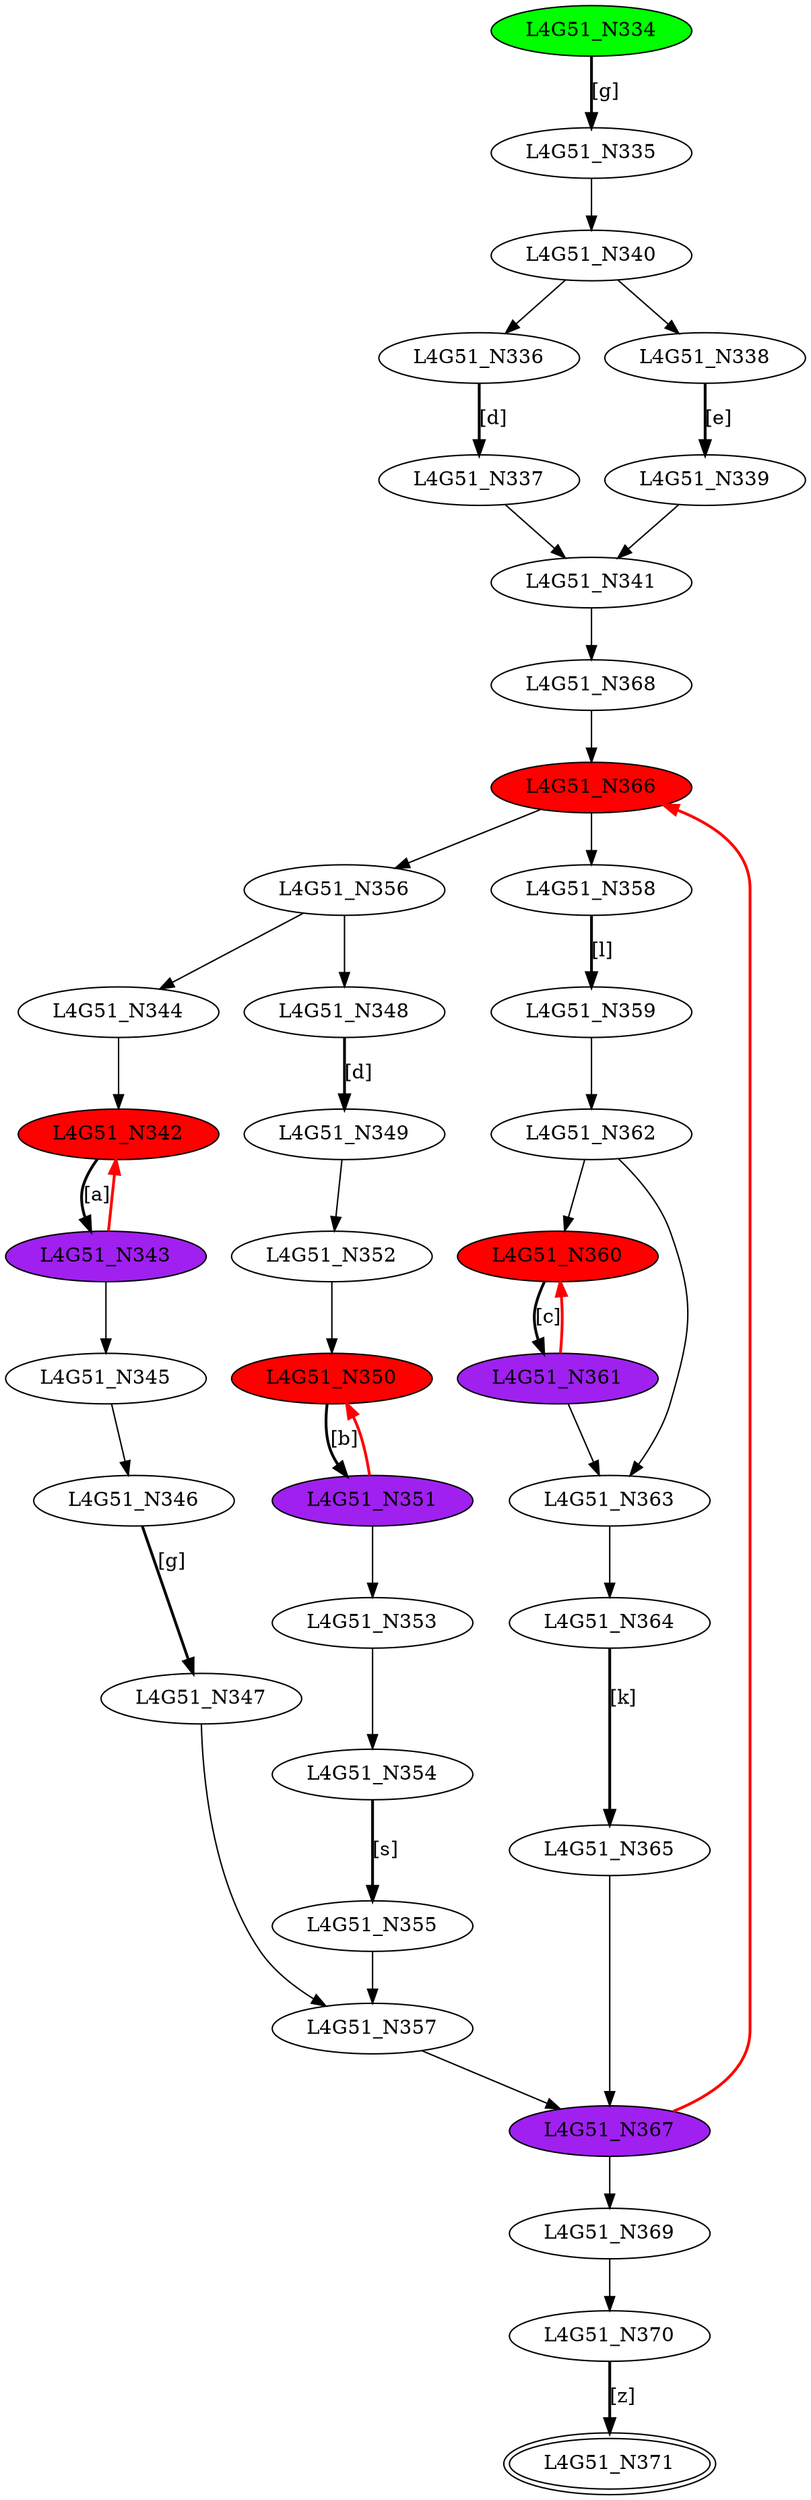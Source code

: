 digraph G51{
"L4G51_N334" [style=filled,fillcolor=green];
"L4G51_N335";
"L4G51_N336";
"L4G51_N337";
"L4G51_N338";
"L4G51_N339";
"L4G51_N340";
"L4G51_N341";
"L4G51_N342" [style=filled,fillcolor=red];
"L4G51_N343" [style=filled,fillcolor=purple];
"L4G51_N344";
"L4G51_N345";
"L4G51_N346";
"L4G51_N347";
"L4G51_N348";
"L4G51_N349";
"L4G51_N350" [style=filled,fillcolor=red];
"L4G51_N351" [style=filled,fillcolor=purple];
"L4G51_N352";
"L4G51_N353";
"L4G51_N354";
"L4G51_N355";
"L4G51_N356";
"L4G51_N357";
"L4G51_N358";
"L4G51_N359";
"L4G51_N360" [style=filled,fillcolor=red];
"L4G51_N361" [style=filled,fillcolor=purple];
"L4G51_N362";
"L4G51_N363";
"L4G51_N364";
"L4G51_N365";
"L4G51_N366" [style=filled,fillcolor=red];
"L4G51_N367" [style=filled,fillcolor=purple];
"L4G51_N368";
"L4G51_N369";
"L4G51_N370";
"L4G51_N371" [peripheries=2];
"L4G51_N334"->"L4G51_N335" [style = bold, label = "[g]"];
"L4G51_N336"->"L4G51_N337" [style = bold, label = "[d]"];
"L4G51_N338"->"L4G51_N339" [style = bold, label = "[e]"];
"L4G51_N340"->"L4G51_N336";
"L4G51_N340"->"L4G51_N338";
"L4G51_N339"->"L4G51_N341";
"L4G51_N337"->"L4G51_N341";
"L4G51_N335"->"L4G51_N340";
"L4G51_N342"->"L4G51_N343" [style = bold, label = "[a]"];
"L4G51_N344"->"L4G51_N342";
"L4G51_N343"->"L4G51_N345";
"L4G51_N343"->"L4G51_N342" [color=red,style = bold, label = ""];
"L4G51_N346"->"L4G51_N347" [style = bold, label = "[g]"];
"L4G51_N345"->"L4G51_N346";
"L4G51_N348"->"L4G51_N349" [style = bold, label = "[d]"];
"L4G51_N350"->"L4G51_N351" [style = bold, label = "[b]"];
"L4G51_N352"->"L4G51_N350";
"L4G51_N351"->"L4G51_N353";
"L4G51_N351"->"L4G51_N350" [color=red,style = bold, label = ""];
"L4G51_N349"->"L4G51_N352";
"L4G51_N354"->"L4G51_N355" [style = bold, label = "[s]"];
"L4G51_N353"->"L4G51_N354";
"L4G51_N356"->"L4G51_N344";
"L4G51_N356"->"L4G51_N348";
"L4G51_N355"->"L4G51_N357";
"L4G51_N347"->"L4G51_N357";
"L4G51_N358"->"L4G51_N359" [style = bold, label = "[l]"];
"L4G51_N360"->"L4G51_N361" [style = bold, label = "[c]"];
"L4G51_N362"->"L4G51_N360";
"L4G51_N361"->"L4G51_N363";
"L4G51_N362"->"L4G51_N363";
"L4G51_N361"->"L4G51_N360" [color=red,style = bold, label = ""];
"L4G51_N359"->"L4G51_N362";
"L4G51_N364"->"L4G51_N365" [style = bold, label = "[k]"];
"L4G51_N363"->"L4G51_N364";
"L4G51_N366"->"L4G51_N356";
"L4G51_N366"->"L4G51_N358";
"L4G51_N365"->"L4G51_N367";
"L4G51_N357"->"L4G51_N367";
"L4G51_N368"->"L4G51_N366";
"L4G51_N367"->"L4G51_N369";
"L4G51_N367"->"L4G51_N366" [color=red,style = bold, label = ""];
"L4G51_N341"->"L4G51_N368";
"L4G51_N370"->"L4G51_N371" [style = bold, label = "[z]"];
"L4G51_N369"->"L4G51_N370";
}

